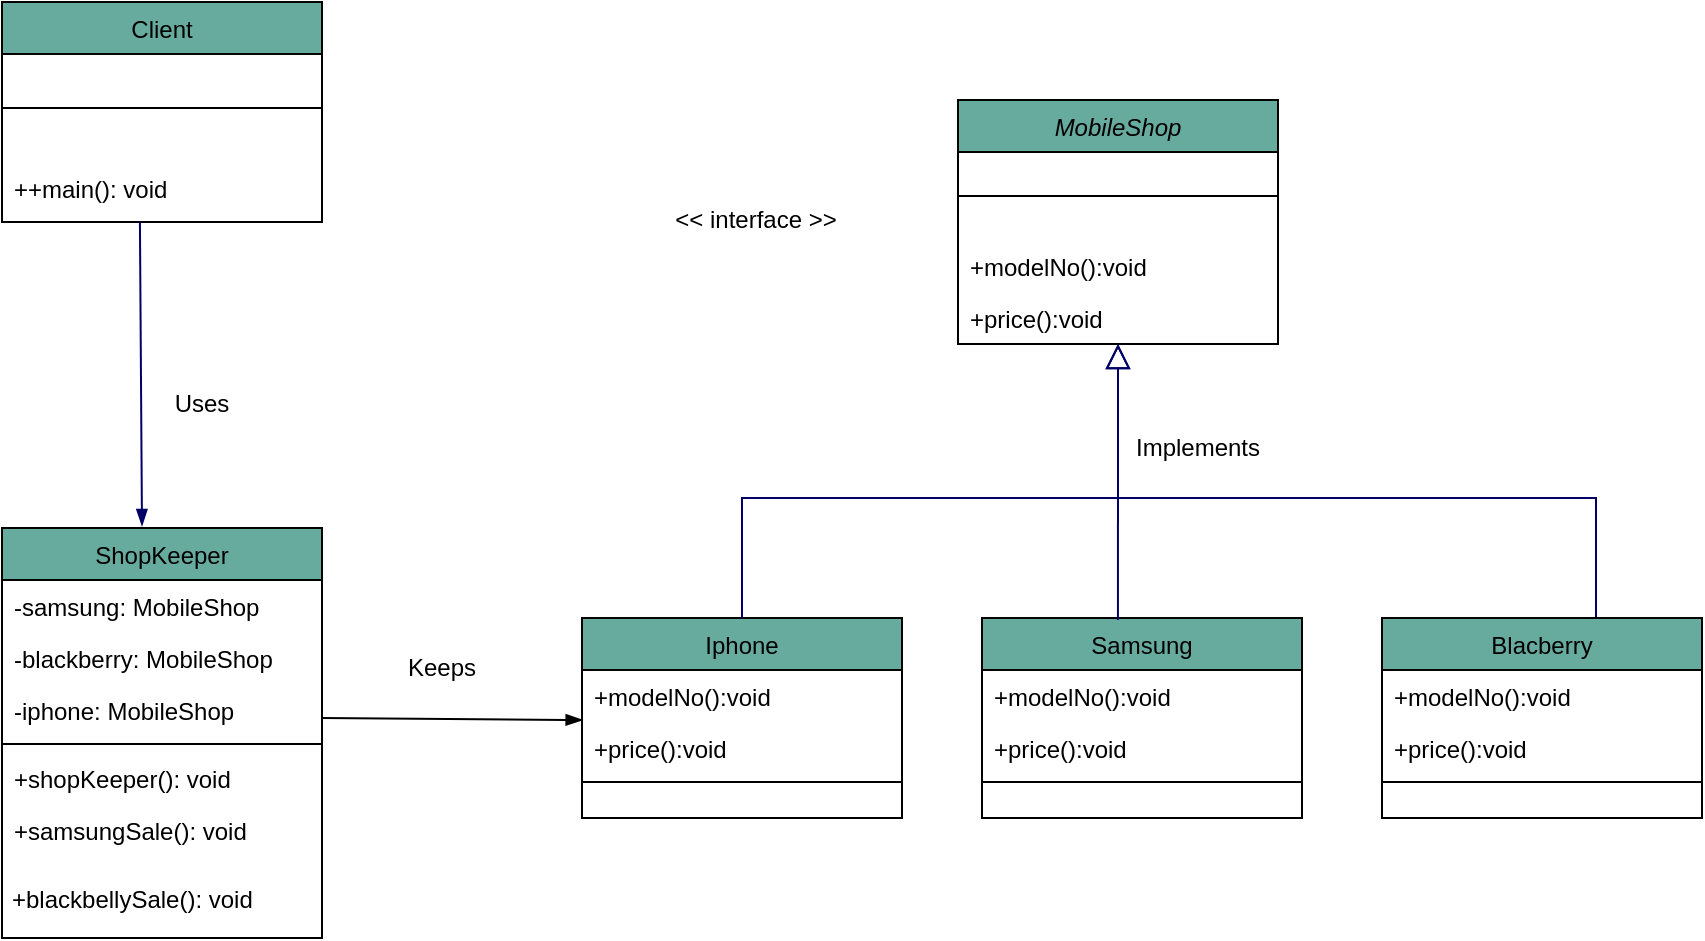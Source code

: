 <mxfile version="20.8.10" type="device"><diagram id="C5RBs43oDa-KdzZeNtuy" name="Page-1"><mxGraphModel dx="1745" dy="584" grid="1" gridSize="10" guides="1" tooltips="1" connect="1" arrows="1" fold="1" page="1" pageScale="1" pageWidth="827" pageHeight="1169" math="0" shadow="0"><root><mxCell id="WIyWlLk6GJQsqaUBKTNV-0"/><mxCell id="WIyWlLk6GJQsqaUBKTNV-1" parent="WIyWlLk6GJQsqaUBKTNV-0"/><mxCell id="zkfFHV4jXpPFQw0GAbJ--0" value="MobileShop" style="swimlane;fontStyle=2;align=center;verticalAlign=top;childLayout=stackLayout;horizontal=1;startSize=26;horizontalStack=0;resizeParent=1;resizeLast=0;collapsible=1;marginBottom=0;rounded=0;shadow=0;strokeWidth=1;fillColor=#67AB9F;" parent="WIyWlLk6GJQsqaUBKTNV-1" vertex="1"><mxGeometry x="428" y="61" width="160" height="122" as="geometry"><mxRectangle x="230" y="140" width="160" height="26" as="alternateBounds"/></mxGeometry></mxCell><mxCell id="zkfFHV4jXpPFQw0GAbJ--4" value="" style="line;html=1;strokeWidth=1;align=left;verticalAlign=middle;spacingTop=-1;spacingLeft=3;spacingRight=3;rotatable=0;labelPosition=right;points=[];portConstraint=eastwest;" parent="zkfFHV4jXpPFQw0GAbJ--0" vertex="1"><mxGeometry y="26" width="160" height="44" as="geometry"/></mxCell><mxCell id="zkfFHV4jXpPFQw0GAbJ--5" value="+modelNo():void" style="text;align=left;verticalAlign=top;spacingLeft=4;spacingRight=4;overflow=hidden;rotatable=0;points=[[0,0.5],[1,0.5]];portConstraint=eastwest;" parent="zkfFHV4jXpPFQw0GAbJ--0" vertex="1"><mxGeometry y="70" width="160" height="26" as="geometry"/></mxCell><mxCell id="JQmNXmCxIxxM9pQp9R60-28" value="+price():void" style="text;align=left;verticalAlign=top;spacingLeft=4;spacingRight=4;overflow=hidden;rotatable=0;points=[[0,0.5],[1,0.5]];portConstraint=eastwest;" vertex="1" parent="zkfFHV4jXpPFQw0GAbJ--0"><mxGeometry y="96" width="160" height="26" as="geometry"/></mxCell><mxCell id="zkfFHV4jXpPFQw0GAbJ--6" value="Iphone" style="swimlane;fontStyle=0;align=center;verticalAlign=top;childLayout=stackLayout;horizontal=1;startSize=26;horizontalStack=0;resizeParent=1;resizeLast=0;collapsible=1;marginBottom=0;rounded=0;shadow=0;strokeWidth=1;fillColor=#67AB9F;" parent="WIyWlLk6GJQsqaUBKTNV-1" vertex="1"><mxGeometry x="240" y="320" width="160" height="100" as="geometry"><mxRectangle x="130" y="380" width="160" height="26" as="alternateBounds"/></mxGeometry></mxCell><mxCell id="zkfFHV4jXpPFQw0GAbJ--7" value="+modelNo():void" style="text;align=left;verticalAlign=top;spacingLeft=4;spacingRight=4;overflow=hidden;rotatable=0;points=[[0,0.5],[1,0.5]];portConstraint=eastwest;" parent="zkfFHV4jXpPFQw0GAbJ--6" vertex="1"><mxGeometry y="26" width="160" height="26" as="geometry"/></mxCell><mxCell id="zkfFHV4jXpPFQw0GAbJ--8" value="+price():void" style="text;align=left;verticalAlign=top;spacingLeft=4;spacingRight=4;overflow=hidden;rotatable=0;points=[[0,0.5],[1,0.5]];portConstraint=eastwest;rounded=0;shadow=0;html=0;" parent="zkfFHV4jXpPFQw0GAbJ--6" vertex="1"><mxGeometry y="52" width="160" height="26" as="geometry"/></mxCell><mxCell id="zkfFHV4jXpPFQw0GAbJ--9" value="" style="line;html=1;strokeWidth=1;align=left;verticalAlign=middle;spacingTop=-1;spacingLeft=3;spacingRight=3;rotatable=0;labelPosition=right;points=[];portConstraint=eastwest;" parent="zkfFHV4jXpPFQw0GAbJ--6" vertex="1"><mxGeometry y="78" width="160" height="8" as="geometry"/></mxCell><mxCell id="zkfFHV4jXpPFQw0GAbJ--12" value="" style="endArrow=block;endSize=10;endFill=0;shadow=0;strokeWidth=1;rounded=0;edgeStyle=elbowEdgeStyle;elbow=vertical;strokeColor=#000066;" parent="WIyWlLk6GJQsqaUBKTNV-1" source="zkfFHV4jXpPFQw0GAbJ--6" target="zkfFHV4jXpPFQw0GAbJ--0" edge="1"><mxGeometry width="160" relative="1" as="geometry"><mxPoint x="200" y="203" as="sourcePoint"/><mxPoint x="200" y="203" as="targetPoint"/><Array as="points"><mxPoint x="410" y="260"/></Array></mxGeometry></mxCell><mxCell id="zkfFHV4jXpPFQw0GAbJ--16" value="" style="endArrow=block;endSize=10;endFill=0;shadow=0;strokeWidth=1;rounded=0;edgeStyle=elbowEdgeStyle;elbow=vertical;strokeColor=#000066;" parent="WIyWlLk6GJQsqaUBKTNV-1" target="zkfFHV4jXpPFQw0GAbJ--0" edge="1"><mxGeometry width="160" relative="1" as="geometry"><mxPoint x="747" y="340" as="sourcePoint"/><mxPoint x="310" y="271" as="targetPoint"/><Array as="points"><mxPoint x="620" y="260"/></Array></mxGeometry></mxCell><mxCell id="zkfFHV4jXpPFQw0GAbJ--17" value="Client" style="swimlane;fontStyle=0;align=center;verticalAlign=top;childLayout=stackLayout;horizontal=1;startSize=26;horizontalStack=0;resizeParent=1;resizeLast=0;collapsible=1;marginBottom=0;rounded=0;shadow=0;strokeWidth=1;fillColor=#67AB9F;" parent="WIyWlLk6GJQsqaUBKTNV-1" vertex="1"><mxGeometry x="-50" y="12" width="160" height="110" as="geometry"><mxRectangle x="550" y="140" width="160" height="26" as="alternateBounds"/></mxGeometry></mxCell><mxCell id="zkfFHV4jXpPFQw0GAbJ--23" value="" style="line;html=1;strokeWidth=1;align=left;verticalAlign=middle;spacingTop=-1;spacingLeft=3;spacingRight=3;rotatable=0;labelPosition=right;points=[];portConstraint=eastwest;" parent="zkfFHV4jXpPFQw0GAbJ--17" vertex="1"><mxGeometry y="26" width="160" height="54" as="geometry"/></mxCell><mxCell id="zkfFHV4jXpPFQw0GAbJ--25" value="++main(): void" style="text;align=left;verticalAlign=top;spacingLeft=4;spacingRight=4;overflow=hidden;rotatable=0;points=[[0,0.5],[1,0.5]];portConstraint=eastwest;" parent="zkfFHV4jXpPFQw0GAbJ--17" vertex="1"><mxGeometry y="80" width="160" height="30" as="geometry"/></mxCell><mxCell id="JQmNXmCxIxxM9pQp9R60-1" value="Samsung" style="swimlane;fontStyle=0;align=center;verticalAlign=top;childLayout=stackLayout;horizontal=1;startSize=26;horizontalStack=0;resizeParent=1;resizeLast=0;collapsible=1;marginBottom=0;rounded=0;shadow=0;strokeWidth=1;fillColor=#67AB9F;" vertex="1" parent="WIyWlLk6GJQsqaUBKTNV-1"><mxGeometry x="440" y="320" width="160" height="100" as="geometry"><mxRectangle x="130" y="380" width="160" height="26" as="alternateBounds"/></mxGeometry></mxCell><mxCell id="JQmNXmCxIxxM9pQp9R60-3" value="+modelNo():void" style="text;align=left;verticalAlign=top;spacingLeft=4;spacingRight=4;overflow=hidden;rotatable=0;points=[[0,0.5],[1,0.5]];portConstraint=eastwest;rounded=0;shadow=0;html=0;" vertex="1" parent="JQmNXmCxIxxM9pQp9R60-1"><mxGeometry y="26" width="160" height="26" as="geometry"/></mxCell><mxCell id="JQmNXmCxIxxM9pQp9R60-23" value="+price():void" style="text;align=left;verticalAlign=top;spacingLeft=4;spacingRight=4;overflow=hidden;rotatable=0;points=[[0,0.5],[1,0.5]];portConstraint=eastwest;rounded=0;shadow=0;html=0;" vertex="1" parent="JQmNXmCxIxxM9pQp9R60-1"><mxGeometry y="52" width="160" height="26" as="geometry"/></mxCell><mxCell id="JQmNXmCxIxxM9pQp9R60-4" value="" style="line;html=1;strokeWidth=1;align=left;verticalAlign=middle;spacingTop=-1;spacingLeft=3;spacingRight=3;rotatable=0;labelPosition=right;points=[];portConstraint=eastwest;" vertex="1" parent="JQmNXmCxIxxM9pQp9R60-1"><mxGeometry y="78" width="160" height="8" as="geometry"/></mxCell><mxCell id="JQmNXmCxIxxM9pQp9R60-7" value="" style="endArrow=none;html=1;rounded=0;exitX=0.331;exitY=-0.022;exitDx=0;exitDy=0;exitPerimeter=0;strokeColor=#000066;" edge="1" parent="WIyWlLk6GJQsqaUBKTNV-1"><mxGeometry width="50" height="50" relative="1" as="geometry"><mxPoint x="507.96" y="320.964" as="sourcePoint"/><mxPoint x="508" y="244" as="targetPoint"/></mxGeometry></mxCell><mxCell id="JQmNXmCxIxxM9pQp9R60-8" value="ShopKeeper" style="swimlane;fontStyle=0;align=center;verticalAlign=top;childLayout=stackLayout;horizontal=1;startSize=26;horizontalStack=0;resizeParent=1;resizeLast=0;collapsible=1;marginBottom=0;rounded=0;shadow=0;strokeWidth=1;fillColor=#67AB9F;" vertex="1" parent="WIyWlLk6GJQsqaUBKTNV-1"><mxGeometry x="-50" y="275" width="160" height="205" as="geometry"><mxRectangle x="550" y="140" width="160" height="26" as="alternateBounds"/></mxGeometry></mxCell><mxCell id="JQmNXmCxIxxM9pQp9R60-10" value="-samsung: MobileShop" style="text;align=left;verticalAlign=top;spacingLeft=4;spacingRight=4;overflow=hidden;rotatable=0;points=[[0,0.5],[1,0.5]];portConstraint=eastwest;rounded=0;shadow=0;html=0;" vertex="1" parent="JQmNXmCxIxxM9pQp9R60-8"><mxGeometry y="26" width="160" height="26" as="geometry"/></mxCell><mxCell id="JQmNXmCxIxxM9pQp9R60-11" value="-blackberry: MobileShop" style="text;align=left;verticalAlign=top;spacingLeft=4;spacingRight=4;overflow=hidden;rotatable=0;points=[[0,0.5],[1,0.5]];portConstraint=eastwest;rounded=0;shadow=0;html=0;" vertex="1" parent="JQmNXmCxIxxM9pQp9R60-8"><mxGeometry y="52" width="160" height="26" as="geometry"/></mxCell><mxCell id="JQmNXmCxIxxM9pQp9R60-9" value="-iphone: MobileShop" style="text;align=left;verticalAlign=top;spacingLeft=4;spacingRight=4;overflow=hidden;rotatable=0;points=[[0,0.5],[1,0.5]];portConstraint=eastwest;" vertex="1" parent="JQmNXmCxIxxM9pQp9R60-8"><mxGeometry y="78" width="160" height="26" as="geometry"/></mxCell><mxCell id="JQmNXmCxIxxM9pQp9R60-14" value="" style="line;html=1;strokeWidth=1;align=left;verticalAlign=middle;spacingTop=-1;spacingLeft=3;spacingRight=3;rotatable=0;labelPosition=right;points=[];portConstraint=eastwest;" vertex="1" parent="JQmNXmCxIxxM9pQp9R60-8"><mxGeometry y="104" width="160" height="8" as="geometry"/></mxCell><mxCell id="JQmNXmCxIxxM9pQp9R60-15" value="+shopKeeper(): void" style="text;align=left;verticalAlign=top;spacingLeft=4;spacingRight=4;overflow=hidden;rotatable=0;points=[[0,0.5],[1,0.5]];portConstraint=eastwest;" vertex="1" parent="JQmNXmCxIxxM9pQp9R60-8"><mxGeometry y="112" width="160" height="26" as="geometry"/></mxCell><mxCell id="JQmNXmCxIxxM9pQp9R60-16" value="+samsungSale(): void" style="text;align=left;verticalAlign=top;spacingLeft=4;spacingRight=4;overflow=hidden;rotatable=0;points=[[0,0.5],[1,0.5]];portConstraint=eastwest;" vertex="1" parent="JQmNXmCxIxxM9pQp9R60-8"><mxGeometry y="138" width="160" height="26" as="geometry"/></mxCell><mxCell id="JQmNXmCxIxxM9pQp9R60-17" value="" style="endArrow=none;html=1;rounded=0;startArrow=blockThin;startFill=1;entryX=0.431;entryY=1.09;entryDx=0;entryDy=0;entryPerimeter=0;strokeColor=#000066;" edge="1" parent="WIyWlLk6GJQsqaUBKTNV-1"><mxGeometry width="50" height="50" relative="1" as="geometry"><mxPoint x="20" y="274" as="sourcePoint"/><mxPoint x="18.96" y="121.7" as="targetPoint"/></mxGeometry></mxCell><mxCell id="JQmNXmCxIxxM9pQp9R60-18" value="Uses" style="text;html=1;strokeColor=none;fillColor=none;align=center;verticalAlign=middle;whiteSpace=wrap;rounded=0;" vertex="1" parent="WIyWlLk6GJQsqaUBKTNV-1"><mxGeometry x="20" y="198" width="60" height="30" as="geometry"/></mxCell><mxCell id="JQmNXmCxIxxM9pQp9R60-19" value="+blackbellySale(): void" style="text;align=left;verticalAlign=top;spacingLeft=4;spacingRight=4;overflow=hidden;rotatable=0;points=[[0,0.5],[1,0.5]];portConstraint=eastwest;" vertex="1" parent="WIyWlLk6GJQsqaUBKTNV-1"><mxGeometry x="-51" y="447" width="160" height="26" as="geometry"/></mxCell><mxCell id="JQmNXmCxIxxM9pQp9R60-20" value="" style="endArrow=none;html=1;rounded=0;startArrow=blockThin;startFill=1;entryX=0.431;entryY=1.09;entryDx=0;entryDy=0;entryPerimeter=0;exitX=0.002;exitY=0.962;exitDx=0;exitDy=0;exitPerimeter=0;" edge="1" parent="WIyWlLk6GJQsqaUBKTNV-1" source="zkfFHV4jXpPFQw0GAbJ--7"><mxGeometry width="50" height="50" relative="1" as="geometry"><mxPoint x="220" y="370.004" as="sourcePoint"/><mxPoint x="110.0" y="370.0" as="targetPoint"/></mxGeometry></mxCell><mxCell id="JQmNXmCxIxxM9pQp9R60-21" value="Keeps" style="text;html=1;strokeColor=none;fillColor=none;align=center;verticalAlign=middle;whiteSpace=wrap;rounded=0;" vertex="1" parent="WIyWlLk6GJQsqaUBKTNV-1"><mxGeometry x="140" y="330" width="60" height="30" as="geometry"/></mxCell><mxCell id="JQmNXmCxIxxM9pQp9R60-24" value="Blacberry" style="swimlane;fontStyle=0;align=center;verticalAlign=top;childLayout=stackLayout;horizontal=1;startSize=26;horizontalStack=0;resizeParent=1;resizeLast=0;collapsible=1;marginBottom=0;rounded=0;shadow=0;strokeWidth=1;fillColor=#67AB9F;" vertex="1" parent="WIyWlLk6GJQsqaUBKTNV-1"><mxGeometry x="640" y="320" width="160" height="100" as="geometry"><mxRectangle x="130" y="380" width="160" height="26" as="alternateBounds"/></mxGeometry></mxCell><mxCell id="JQmNXmCxIxxM9pQp9R60-25" value="+modelNo():void" style="text;align=left;verticalAlign=top;spacingLeft=4;spacingRight=4;overflow=hidden;rotatable=0;points=[[0,0.5],[1,0.5]];portConstraint=eastwest;rounded=0;shadow=0;html=0;" vertex="1" parent="JQmNXmCxIxxM9pQp9R60-24"><mxGeometry y="26" width="160" height="26" as="geometry"/></mxCell><mxCell id="JQmNXmCxIxxM9pQp9R60-26" value="+price():void" style="text;align=left;verticalAlign=top;spacingLeft=4;spacingRight=4;overflow=hidden;rotatable=0;points=[[0,0.5],[1,0.5]];portConstraint=eastwest;rounded=0;shadow=0;html=0;" vertex="1" parent="JQmNXmCxIxxM9pQp9R60-24"><mxGeometry y="52" width="160" height="26" as="geometry"/></mxCell><mxCell id="JQmNXmCxIxxM9pQp9R60-27" value="" style="line;html=1;strokeWidth=1;align=left;verticalAlign=middle;spacingTop=-1;spacingLeft=3;spacingRight=3;rotatable=0;labelPosition=right;points=[];portConstraint=eastwest;" vertex="1" parent="JQmNXmCxIxxM9pQp9R60-24"><mxGeometry y="78" width="160" height="8" as="geometry"/></mxCell><mxCell id="JQmNXmCxIxxM9pQp9R60-29" value="Implements" style="text;html=1;strokeColor=none;fillColor=none;align=center;verticalAlign=middle;whiteSpace=wrap;rounded=0;" vertex="1" parent="WIyWlLk6GJQsqaUBKTNV-1"><mxGeometry x="518" y="220" width="60" height="30" as="geometry"/></mxCell><mxCell id="JQmNXmCxIxxM9pQp9R60-30" value="&amp;lt;&amp;lt; interface &amp;gt;&amp;gt;" style="text;html=1;strokeColor=none;fillColor=none;align=center;verticalAlign=middle;whiteSpace=wrap;rounded=0;" vertex="1" parent="WIyWlLk6GJQsqaUBKTNV-1"><mxGeometry x="282" y="106" width="90" height="30" as="geometry"/></mxCell></root></mxGraphModel></diagram></mxfile>